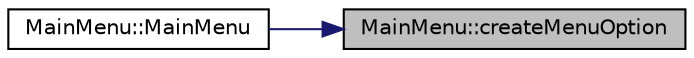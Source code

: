digraph "MainMenu::createMenuOption"
{
 // LATEX_PDF_SIZE
  bgcolor="transparent";
  edge [fontname="Helvetica",fontsize="10",labelfontname="Helvetica",labelfontsize="10"];
  node [fontname="Helvetica",fontsize="10",shape=record];
  rankdir="RL";
  Node1 [label="MainMenu::createMenuOption",height=0.2,width=0.4,color="black", fillcolor="grey75", style="filled", fontcolor="black",tooltip=" "];
  Node1 -> Node2 [dir="back",color="midnightblue",fontsize="10",style="solid",fontname="Helvetica"];
  Node2 [label="MainMenu::MainMenu",height=0.2,width=0.4,color="black",URL="$d9/d0a/classMainMenu.html#a53eecf9d5ffd094f54ac4193e7e57eaf",tooltip=" "];
}
